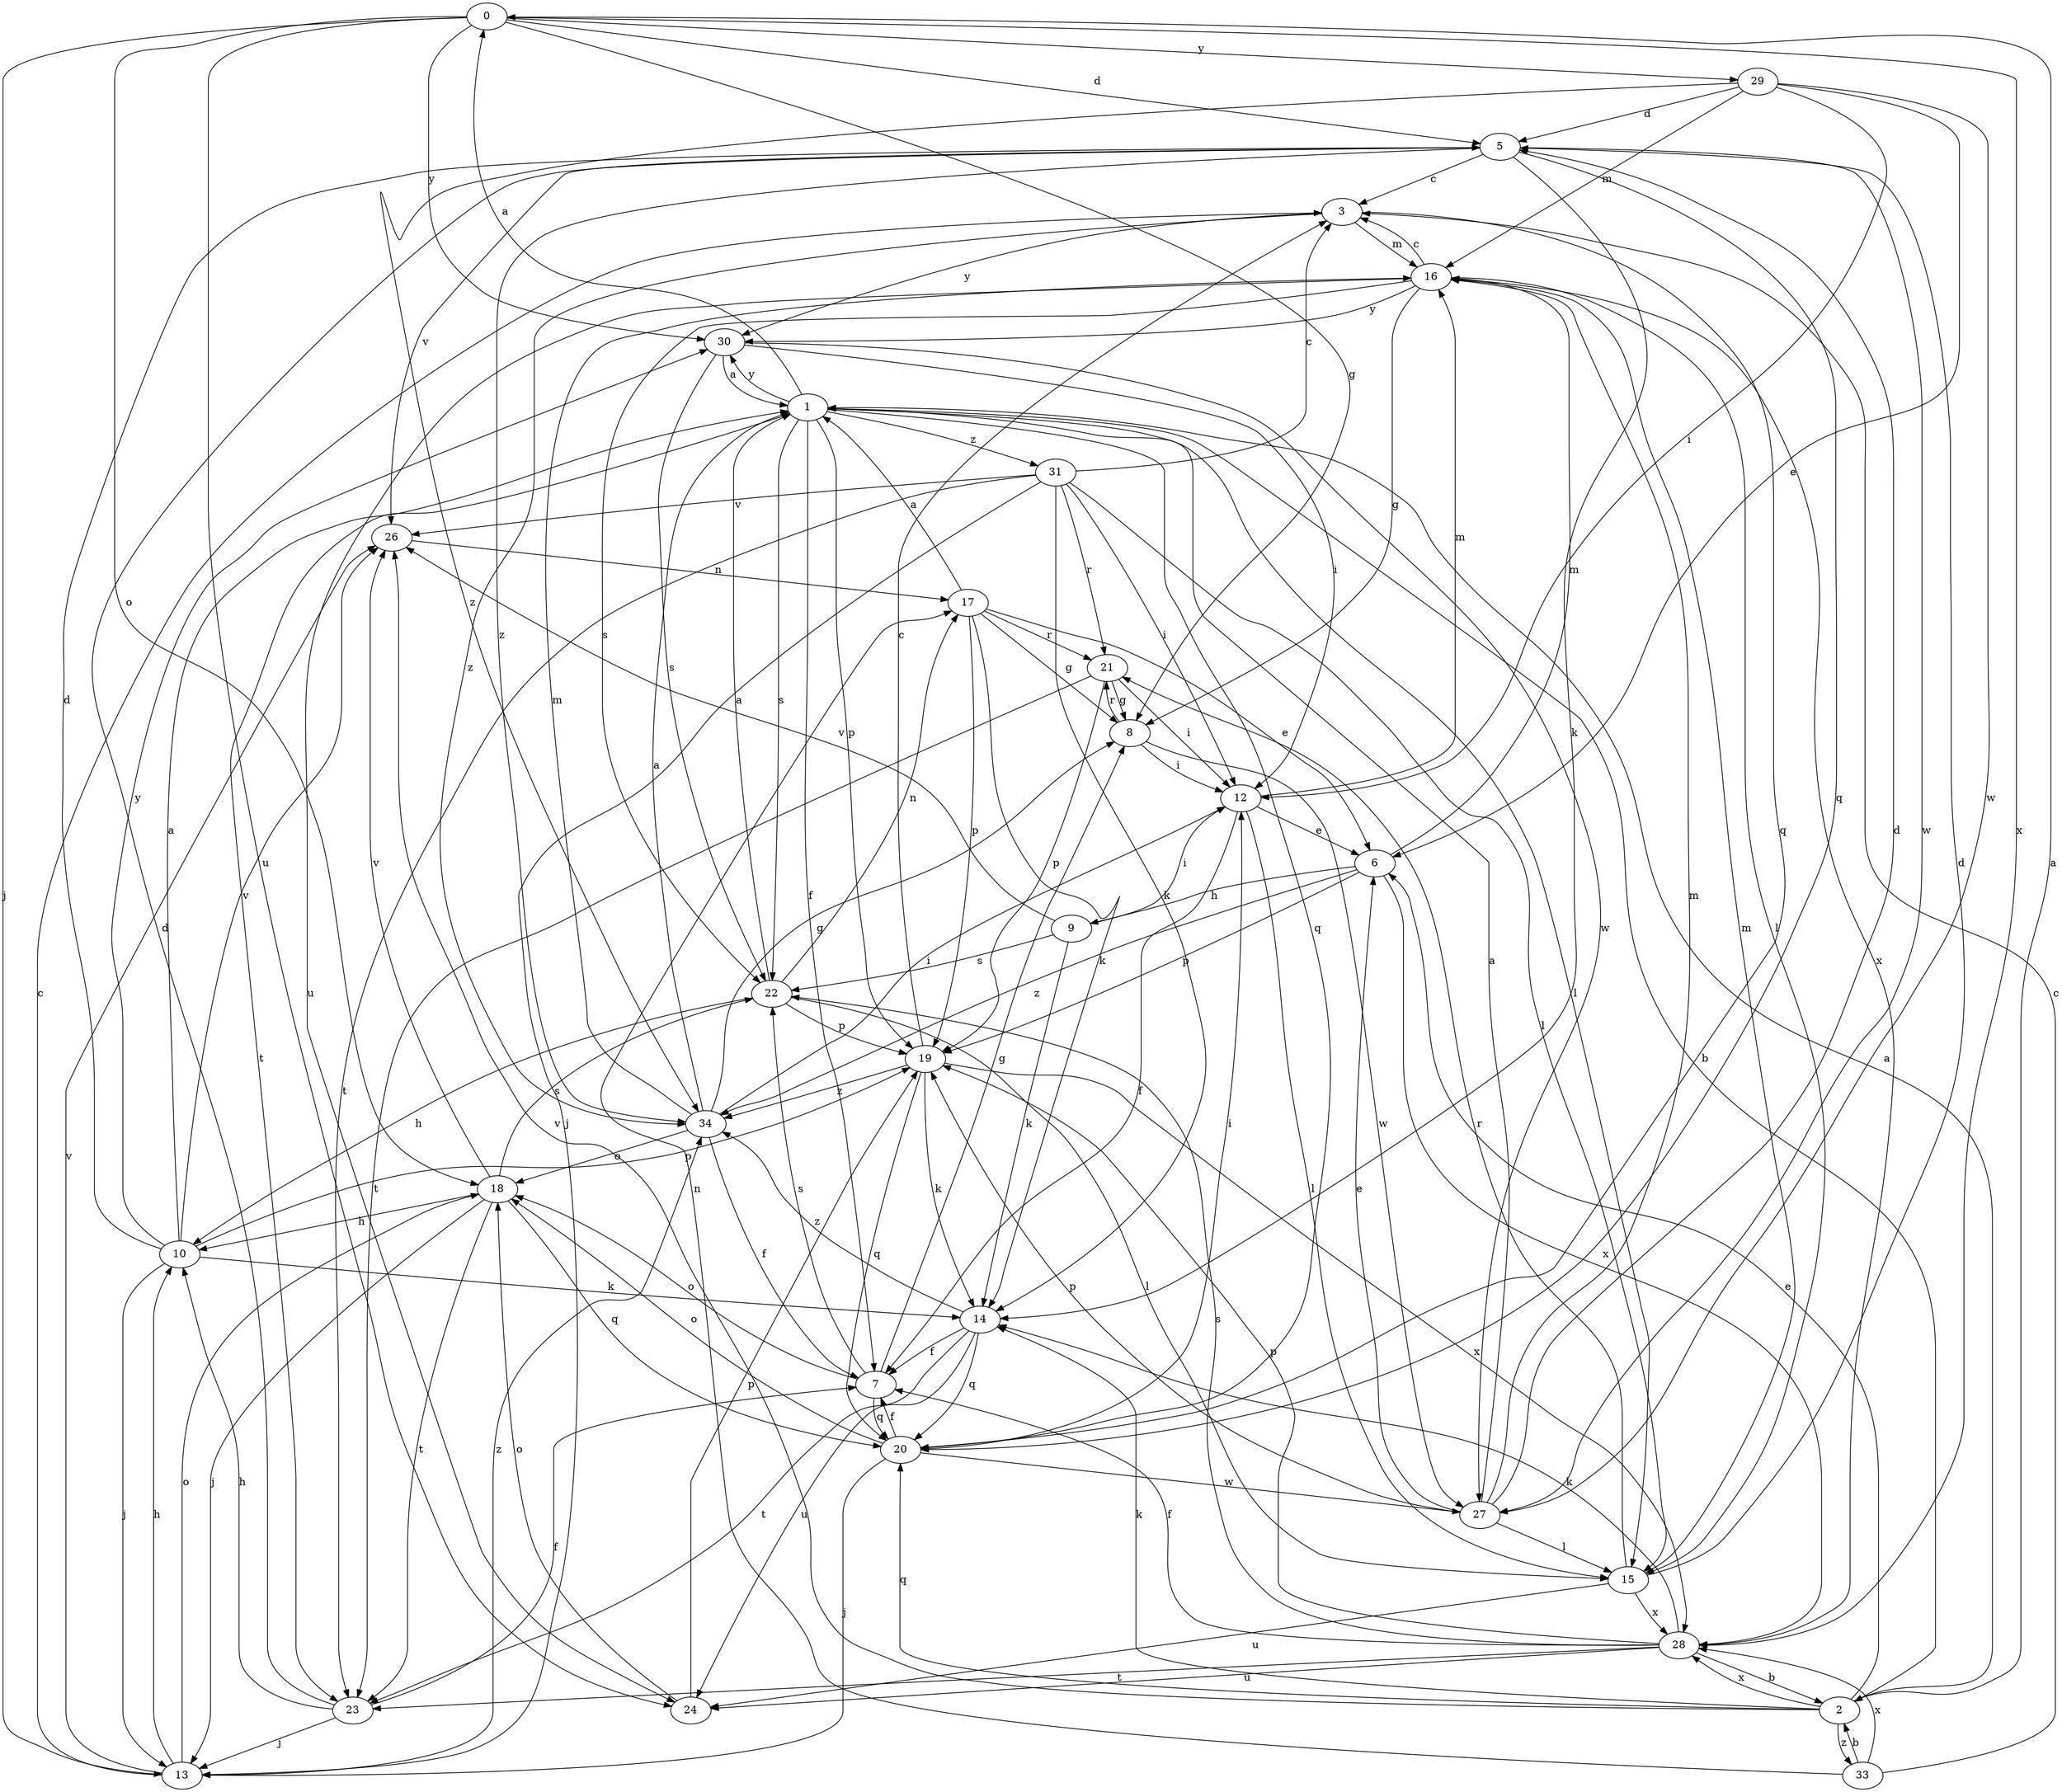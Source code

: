 strict digraph  {
0;
1;
2;
3;
5;
6;
7;
8;
9;
10;
12;
13;
14;
15;
16;
17;
18;
19;
20;
21;
22;
23;
24;
26;
27;
28;
29;
30;
31;
33;
34;
0 -> 5  [label=d];
0 -> 8  [label=g];
0 -> 13  [label=j];
0 -> 18  [label=o];
0 -> 24  [label=u];
0 -> 28  [label=x];
0 -> 29  [label=y];
0 -> 30  [label=y];
1 -> 0  [label=a];
1 -> 2  [label=b];
1 -> 7  [label=f];
1 -> 15  [label=l];
1 -> 19  [label=p];
1 -> 20  [label=q];
1 -> 22  [label=s];
1 -> 23  [label=t];
1 -> 30  [label=y];
1 -> 31  [label=z];
2 -> 0  [label=a];
2 -> 1  [label=a];
2 -> 6  [label=e];
2 -> 14  [label=k];
2 -> 20  [label=q];
2 -> 26  [label=v];
2 -> 28  [label=x];
2 -> 33  [label=z];
3 -> 16  [label=m];
3 -> 20  [label=q];
3 -> 30  [label=y];
3 -> 34  [label=z];
5 -> 3  [label=c];
5 -> 14  [label=k];
5 -> 20  [label=q];
5 -> 26  [label=v];
5 -> 27  [label=w];
5 -> 34  [label=z];
6 -> 9  [label=h];
6 -> 16  [label=m];
6 -> 19  [label=p];
6 -> 28  [label=x];
6 -> 34  [label=z];
7 -> 8  [label=g];
7 -> 18  [label=o];
7 -> 20  [label=q];
7 -> 22  [label=s];
8 -> 12  [label=i];
8 -> 21  [label=r];
8 -> 27  [label=w];
9 -> 12  [label=i];
9 -> 14  [label=k];
9 -> 22  [label=s];
9 -> 26  [label=v];
10 -> 1  [label=a];
10 -> 5  [label=d];
10 -> 13  [label=j];
10 -> 14  [label=k];
10 -> 19  [label=p];
10 -> 26  [label=v];
10 -> 30  [label=y];
12 -> 6  [label=e];
12 -> 7  [label=f];
12 -> 15  [label=l];
12 -> 16  [label=m];
13 -> 3  [label=c];
13 -> 10  [label=h];
13 -> 18  [label=o];
13 -> 26  [label=v];
13 -> 34  [label=z];
14 -> 7  [label=f];
14 -> 20  [label=q];
14 -> 23  [label=t];
14 -> 24  [label=u];
14 -> 34  [label=z];
15 -> 5  [label=d];
15 -> 16  [label=m];
15 -> 21  [label=r];
15 -> 24  [label=u];
15 -> 28  [label=x];
16 -> 3  [label=c];
16 -> 8  [label=g];
16 -> 15  [label=l];
16 -> 22  [label=s];
16 -> 24  [label=u];
16 -> 28  [label=x];
16 -> 30  [label=y];
17 -> 1  [label=a];
17 -> 6  [label=e];
17 -> 8  [label=g];
17 -> 14  [label=k];
17 -> 19  [label=p];
17 -> 21  [label=r];
18 -> 10  [label=h];
18 -> 13  [label=j];
18 -> 20  [label=q];
18 -> 22  [label=s];
18 -> 23  [label=t];
18 -> 26  [label=v];
19 -> 3  [label=c];
19 -> 14  [label=k];
19 -> 20  [label=q];
19 -> 28  [label=x];
19 -> 34  [label=z];
20 -> 7  [label=f];
20 -> 12  [label=i];
20 -> 13  [label=j];
20 -> 18  [label=o];
20 -> 27  [label=w];
21 -> 8  [label=g];
21 -> 12  [label=i];
21 -> 19  [label=p];
21 -> 23  [label=t];
22 -> 1  [label=a];
22 -> 10  [label=h];
22 -> 15  [label=l];
22 -> 17  [label=n];
22 -> 19  [label=p];
23 -> 5  [label=d];
23 -> 7  [label=f];
23 -> 10  [label=h];
23 -> 13  [label=j];
24 -> 18  [label=o];
24 -> 19  [label=p];
26 -> 17  [label=n];
27 -> 1  [label=a];
27 -> 5  [label=d];
27 -> 6  [label=e];
27 -> 15  [label=l];
27 -> 16  [label=m];
27 -> 19  [label=p];
28 -> 2  [label=b];
28 -> 7  [label=f];
28 -> 14  [label=k];
28 -> 19  [label=p];
28 -> 22  [label=s];
28 -> 23  [label=t];
28 -> 24  [label=u];
29 -> 5  [label=d];
29 -> 6  [label=e];
29 -> 12  [label=i];
29 -> 16  [label=m];
29 -> 27  [label=w];
29 -> 34  [label=z];
30 -> 1  [label=a];
30 -> 12  [label=i];
30 -> 22  [label=s];
30 -> 27  [label=w];
31 -> 3  [label=c];
31 -> 12  [label=i];
31 -> 13  [label=j];
31 -> 14  [label=k];
31 -> 15  [label=l];
31 -> 21  [label=r];
31 -> 23  [label=t];
31 -> 26  [label=v];
33 -> 2  [label=b];
33 -> 3  [label=c];
33 -> 17  [label=n];
33 -> 28  [label=x];
34 -> 1  [label=a];
34 -> 7  [label=f];
34 -> 8  [label=g];
34 -> 12  [label=i];
34 -> 16  [label=m];
34 -> 18  [label=o];
}
